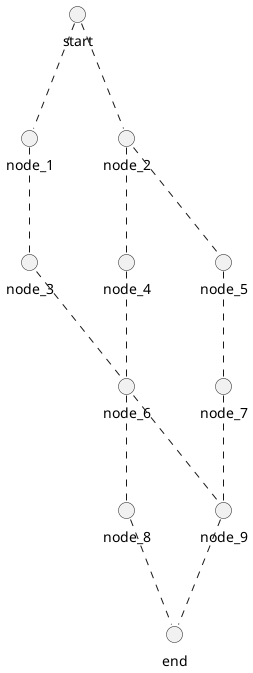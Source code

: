 @startuml Game_Board_ex
() start
() end
() node_1
() node_2
() node_3
() node_4
() node_5
() node_6
() node_7
() node_8
() node_9

start .. node_1
start .. node_2
node_1 .. node_3
node_2 .. node_4
node_2 .. node_5
node_3 .. node_6
node_4 .. node_6
node_5 .. node_7
node_6 .. node_8
node_6 .. node_9
node_7 .. node_9
node_8 .. end
node_9 .. end
@enduml